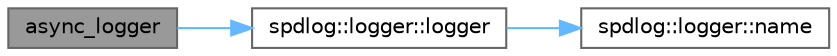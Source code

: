 digraph "async_logger"
{
 // LATEX_PDF_SIZE
  bgcolor="transparent";
  edge [fontname=Helvetica,fontsize=10,labelfontname=Helvetica,labelfontsize=10];
  node [fontname=Helvetica,fontsize=10,shape=box,height=0.2,width=0.4];
  rankdir="LR";
  Node1 [id="Node000001",label="async_logger",height=0.2,width=0.4,color="gray40", fillcolor="grey60", style="filled", fontcolor="black",tooltip=" "];
  Node1 -> Node2 [id="edge1_Node000001_Node000002",color="steelblue1",style="solid",tooltip=" "];
  Node2 [id="Node000002",label="spdlog::logger::logger",height=0.2,width=0.4,color="grey40", fillcolor="white", style="filled",URL="$classspdlog_1_1logger.html#ade4c83eafc7d6065a07515ce22ca8faf",tooltip=" "];
  Node2 -> Node3 [id="edge2_Node000002_Node000003",color="steelblue1",style="solid",tooltip=" "];
  Node3 [id="Node000003",label="spdlog::logger::name",height=0.2,width=0.4,color="grey40", fillcolor="white", style="filled",URL="$classspdlog_1_1logger.html#a3fbe85629d8443365f41c68f3d483cba",tooltip=" "];
}
